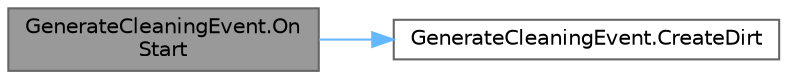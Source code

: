 digraph "GenerateCleaningEvent.OnStart"
{
 // LATEX_PDF_SIZE
  bgcolor="transparent";
  edge [fontname=Helvetica,fontsize=10,labelfontname=Helvetica,labelfontsize=10];
  node [fontname=Helvetica,fontsize=10,shape=box,height=0.2,width=0.4];
  rankdir="LR";
  Node1 [id="Node000001",label="GenerateCleaningEvent.On\lStart",height=0.2,width=0.4,color="gray40", fillcolor="grey60", style="filled", fontcolor="black",tooltip="イベントの開始 継承先でオーバーライドする"];
  Node1 -> Node2 [id="edge1_Node000001_Node000002",color="steelblue1",style="solid",tooltip=" "];
  Node2 [id="Node000002",label="GenerateCleaningEvent.CreateDirt",height=0.2,width=0.4,color="grey40", fillcolor="white", style="filled",URL="$class_generate_cleaning_event.html#adbafe1be8e899f0d007b4c2d401b040b",tooltip="汚れオブジェクトを生成する"];
}
